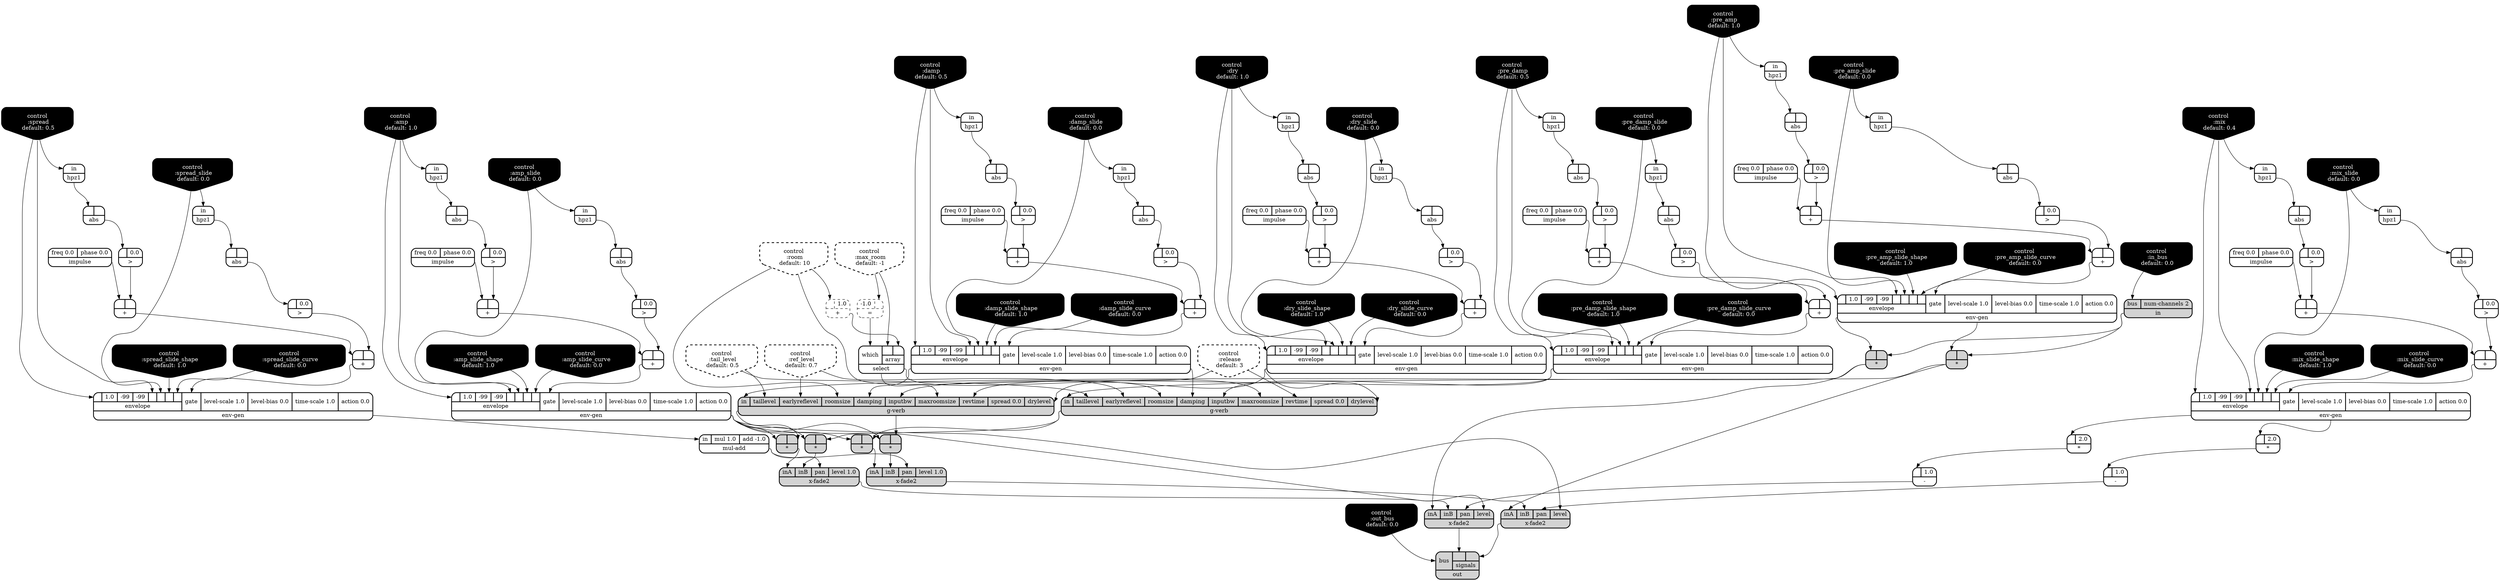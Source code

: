 digraph synthdef {
76 [label = "{{ <a> |<b> } |<__UG_NAME__>* }" style="filled, bold, rounded"  shape=record rankdir=LR];
100 [label = "{{ <a> |<b> } |<__UG_NAME__>* }" style="filled, bold, rounded"  shape=record rankdir=LR];
101 [label = "{{ <a> |<b> } |<__UG_NAME__>* }" style="filled, bold, rounded"  shape=record rankdir=LR];
103 [label = "{{ <a> |<b> } |<__UG_NAME__>* }" style="filled, bold, rounded"  shape=record rankdir=LR];
117 [label = "{{ <a> |<b> 2.0} |<__UG_NAME__>* }" style="bold, rounded" shape=record rankdir=LR];
120 [label = "{{ <a> |<b> } |<__UG_NAME__>* }" style="filled, bold, rounded"  shape=record rankdir=LR];
121 [label = "{{ <a> |<b> } |<__UG_NAME__>* }" style="filled, bold, rounded"  shape=record rankdir=LR];
123 [label = "{{ <a> |<b> 2.0} |<__UG_NAME__>* }" style="bold, rounded" shape=record rankdir=LR];
48 [label = "{{ <a> |<b> } |<__UG_NAME__>+ }" style="bold, rounded" shape=record rankdir=LR];
52 [label = "{{ <a> |<b> } |<__UG_NAME__>+ }" style="bold, rounded" shape=record rankdir=LR];
59 [label = "{{ <a> |<b> } |<__UG_NAME__>+ }" style="bold, rounded" shape=record rankdir=LR];
63 [label = "{{ <a> |<b> } |<__UG_NAME__>+ }" style="bold, rounded" shape=record rankdir=LR];
69 [label = "{{ <a> |<b> } |<__UG_NAME__>+ }" style="bold, rounded" shape=record rankdir=LR];
73 [label = "{{ <a> |<b> } |<__UG_NAME__>+ }" style="bold, rounded" shape=record rankdir=LR];
80 [label = "{{ <a> |<b> } |<__UG_NAME__>+ }" style="bold, rounded" shape=record rankdir=LR];
84 [label = "{{ <a> |<b> } |<__UG_NAME__>+ }" style="bold, rounded" shape=record rankdir=LR];
90 [label = "{{ <a> |<b> } |<__UG_NAME__>+ }" style="bold, rounded" shape=record rankdir=LR];
94 [label = "{{ <a> |<b> } |<__UG_NAME__>+ }" style="bold, rounded" shape=record rankdir=LR];
97 [label = "{{ <a> |<b> 1.0} |<__UG_NAME__>+ }" style="dashed, rounded" shape=record rankdir=LR];
104 [label = "{{ <a> |<b> } |<__UG_NAME__>+ }" style="bold, rounded" shape=record rankdir=LR];
107 [label = "{{ <a> |<b> } |<__UG_NAME__>+ }" style="bold, rounded" shape=record rankdir=LR];
112 [label = "{{ <a> |<b> } |<__UG_NAME__>+ }" style="bold, rounded" shape=record rankdir=LR];
115 [label = "{{ <a> |<b> } |<__UG_NAME__>+ }" style="bold, rounded" shape=record rankdir=LR];
118 [label = "{{ <a> |<b> 1.0} |<__UG_NAME__>- }" style="bold, rounded" shape=record rankdir=LR];
124 [label = "{{ <a> |<b> 1.0} |<__UG_NAME__>- }" style="bold, rounded" shape=record rankdir=LR];
96 [label = "{{ <a> -1.0|<b> } |<__UG_NAME__>= }" style="dashed, rounded" shape=record rankdir=LR];
40 [label = "{{ <a> |<b> 0.0} |<__UG_NAME__>\> }" style="bold, rounded" shape=record rankdir=LR];
47 [label = "{{ <a> |<b> 0.0} |<__UG_NAME__>\> }" style="bold, rounded" shape=record rankdir=LR];
51 [label = "{{ <a> |<b> 0.0} |<__UG_NAME__>\> }" style="bold, rounded" shape=record rankdir=LR];
58 [label = "{{ <a> |<b> 0.0} |<__UG_NAME__>\> }" style="bold, rounded" shape=record rankdir=LR];
62 [label = "{{ <a> |<b> 0.0} |<__UG_NAME__>\> }" style="bold, rounded" shape=record rankdir=LR];
68 [label = "{{ <a> |<b> 0.0} |<__UG_NAME__>\> }" style="bold, rounded" shape=record rankdir=LR];
72 [label = "{{ <a> |<b> 0.0} |<__UG_NAME__>\> }" style="bold, rounded" shape=record rankdir=LR];
79 [label = "{{ <a> |<b> 0.0} |<__UG_NAME__>\> }" style="bold, rounded" shape=record rankdir=LR];
83 [label = "{{ <a> |<b> 0.0} |<__UG_NAME__>\> }" style="bold, rounded" shape=record rankdir=LR];
89 [label = "{{ <a> |<b> 0.0} |<__UG_NAME__>\> }" style="bold, rounded" shape=record rankdir=LR];
93 [label = "{{ <a> |<b> 0.0} |<__UG_NAME__>\> }" style="bold, rounded" shape=record rankdir=LR];
106 [label = "{{ <a> |<b> 0.0} |<__UG_NAME__>\> }" style="bold, rounded" shape=record rankdir=LR];
111 [label = "{{ <a> |<b> 0.0} |<__UG_NAME__>\> }" style="bold, rounded" shape=record rankdir=LR];
114 [label = "{{ <a> |<b> 0.0} |<__UG_NAME__>\> }" style="bold, rounded" shape=record rankdir=LR];
39 [label = "{{ <a> |<b> } |<__UG_NAME__>abs }" style="bold, rounded" shape=record rankdir=LR];
42 [label = "{{ <a> |<b> } |<__UG_NAME__>abs }" style="bold, rounded" shape=record rankdir=LR];
46 [label = "{{ <a> |<b> } |<__UG_NAME__>abs }" style="bold, rounded" shape=record rankdir=LR];
50 [label = "{{ <a> |<b> } |<__UG_NAME__>abs }" style="bold, rounded" shape=record rankdir=LR];
57 [label = "{{ <a> |<b> } |<__UG_NAME__>abs }" style="bold, rounded" shape=record rankdir=LR];
61 [label = "{{ <a> |<b> } |<__UG_NAME__>abs }" style="bold, rounded" shape=record rankdir=LR];
67 [label = "{{ <a> |<b> } |<__UG_NAME__>abs }" style="bold, rounded" shape=record rankdir=LR];
71 [label = "{{ <a> |<b> } |<__UG_NAME__>abs }" style="bold, rounded" shape=record rankdir=LR];
78 [label = "{{ <a> |<b> } |<__UG_NAME__>abs }" style="bold, rounded" shape=record rankdir=LR];
82 [label = "{{ <a> |<b> } |<__UG_NAME__>abs }" style="bold, rounded" shape=record rankdir=LR];
88 [label = "{{ <a> |<b> } |<__UG_NAME__>abs }" style="bold, rounded" shape=record rankdir=LR];
92 [label = "{{ <a> |<b> } |<__UG_NAME__>abs }" style="bold, rounded" shape=record rankdir=LR];
105 [label = "{{ <a> |<b> } |<__UG_NAME__>abs }" style="bold, rounded" shape=record rankdir=LR];
113 [label = "{{ <a> |<b> } |<__UG_NAME__>abs }" style="bold, rounded" shape=record rankdir=LR];
0 [label = "control
 :room
 default: 10" shape=invhouse style="rounded, dashed, filled, bold" fillcolor=white fontcolor=black ]; 
1 [label = "control
 :max_room
 default: -1" shape=invhouse style="rounded, dashed, filled, bold" fillcolor=white fontcolor=black ]; 
2 [label = "control
 :release
 default: 3" shape=invhouse style="rounded, dashed, filled, bold" fillcolor=white fontcolor=black ]; 
3 [label = "control
 :ref_level
 default: 0.7" shape=invhouse style="rounded, dashed, filled, bold" fillcolor=white fontcolor=black ]; 
4 [label = "control
 :tail_level
 default: 0.5" shape=invhouse style="rounded, dashed, filled, bold" fillcolor=white fontcolor=black ]; 
5 [label = "control
 :amp
 default: 1.0" shape=invhouse style="rounded, filled, bold" fillcolor=black fontcolor=white ]; 
6 [label = "control
 :amp_slide
 default: 0.0" shape=invhouse style="rounded, filled, bold" fillcolor=black fontcolor=white ]; 
7 [label = "control
 :amp_slide_shape
 default: 1.0" shape=invhouse style="rounded, filled, bold" fillcolor=black fontcolor=white ]; 
8 [label = "control
 :amp_slide_curve
 default: 0.0" shape=invhouse style="rounded, filled, bold" fillcolor=black fontcolor=white ]; 
9 [label = "control
 :mix
 default: 0.4" shape=invhouse style="rounded, filled, bold" fillcolor=black fontcolor=white ]; 
10 [label = "control
 :mix_slide
 default: 0.0" shape=invhouse style="rounded, filled, bold" fillcolor=black fontcolor=white ]; 
11 [label = "control
 :mix_slide_shape
 default: 1.0" shape=invhouse style="rounded, filled, bold" fillcolor=black fontcolor=white ]; 
12 [label = "control
 :mix_slide_curve
 default: 0.0" shape=invhouse style="rounded, filled, bold" fillcolor=black fontcolor=white ]; 
13 [label = "control
 :pre_amp
 default: 1.0" shape=invhouse style="rounded, filled, bold" fillcolor=black fontcolor=white ]; 
14 [label = "control
 :pre_amp_slide
 default: 0.0" shape=invhouse style="rounded, filled, bold" fillcolor=black fontcolor=white ]; 
15 [label = "control
 :pre_amp_slide_shape
 default: 1.0" shape=invhouse style="rounded, filled, bold" fillcolor=black fontcolor=white ]; 
16 [label = "control
 :pre_amp_slide_curve
 default: 0.0" shape=invhouse style="rounded, filled, bold" fillcolor=black fontcolor=white ]; 
17 [label = "control
 :spread
 default: 0.5" shape=invhouse style="rounded, filled, bold" fillcolor=black fontcolor=white ]; 
18 [label = "control
 :spread_slide
 default: 0.0" shape=invhouse style="rounded, filled, bold" fillcolor=black fontcolor=white ]; 
19 [label = "control
 :spread_slide_shape
 default: 1.0" shape=invhouse style="rounded, filled, bold" fillcolor=black fontcolor=white ]; 
20 [label = "control
 :spread_slide_curve
 default: 0.0" shape=invhouse style="rounded, filled, bold" fillcolor=black fontcolor=white ]; 
21 [label = "control
 :damp
 default: 0.5" shape=invhouse style="rounded, filled, bold" fillcolor=black fontcolor=white ]; 
22 [label = "control
 :damp_slide
 default: 0.0" shape=invhouse style="rounded, filled, bold" fillcolor=black fontcolor=white ]; 
23 [label = "control
 :damp_slide_shape
 default: 1.0" shape=invhouse style="rounded, filled, bold" fillcolor=black fontcolor=white ]; 
24 [label = "control
 :damp_slide_curve
 default: 0.0" shape=invhouse style="rounded, filled, bold" fillcolor=black fontcolor=white ]; 
25 [label = "control
 :pre_damp
 default: 0.5" shape=invhouse style="rounded, filled, bold" fillcolor=black fontcolor=white ]; 
26 [label = "control
 :pre_damp_slide
 default: 0.0" shape=invhouse style="rounded, filled, bold" fillcolor=black fontcolor=white ]; 
27 [label = "control
 :pre_damp_slide_shape
 default: 1.0" shape=invhouse style="rounded, filled, bold" fillcolor=black fontcolor=white ]; 
28 [label = "control
 :pre_damp_slide_curve
 default: 0.0" shape=invhouse style="rounded, filled, bold" fillcolor=black fontcolor=white ]; 
29 [label = "control
 :dry
 default: 1.0" shape=invhouse style="rounded, filled, bold" fillcolor=black fontcolor=white ]; 
30 [label = "control
 :dry_slide
 default: 0.0" shape=invhouse style="rounded, filled, bold" fillcolor=black fontcolor=white ]; 
31 [label = "control
 :dry_slide_shape
 default: 1.0" shape=invhouse style="rounded, filled, bold" fillcolor=black fontcolor=white ]; 
32 [label = "control
 :dry_slide_curve
 default: 0.0" shape=invhouse style="rounded, filled, bold" fillcolor=black fontcolor=white ]; 
33 [label = "control
 :in_bus
 default: 0.0" shape=invhouse style="rounded, filled, bold" fillcolor=black fontcolor=white ]; 
34 [label = "control
 :out_bus
 default: 0.0" shape=invhouse style="rounded, filled, bold" fillcolor=black fontcolor=white ]; 
53 [label = "{{ {{<envelope___control___0>|1.0|-99|-99|<envelope___control___4>|<envelope___control___5>|<envelope___control___6>|<envelope___control___7>}|envelope}|<gate> gate|<level____scale> level-scale 1.0|<level____bias> level-bias 0.0|<time____scale> time-scale 1.0|<action> action 0.0} |<__UG_NAME__>env-gen }" style="bold, rounded" shape=record rankdir=LR];
64 [label = "{{ {{<envelope___control___0>|1.0|-99|-99|<envelope___control___4>|<envelope___control___5>|<envelope___control___6>|<envelope___control___7>}|envelope}|<gate> gate|<level____scale> level-scale 1.0|<level____bias> level-bias 0.0|<time____scale> time-scale 1.0|<action> action 0.0} |<__UG_NAME__>env-gen }" style="bold, rounded" shape=record rankdir=LR];
74 [label = "{{ {{<envelope___control___0>|1.0|-99|-99|<envelope___control___4>|<envelope___control___5>|<envelope___control___6>|<envelope___control___7>}|envelope}|<gate> gate|<level____scale> level-scale 1.0|<level____bias> level-bias 0.0|<time____scale> time-scale 1.0|<action> action 0.0} |<__UG_NAME__>env-gen }" style="bold, rounded" shape=record rankdir=LR];
85 [label = "{{ {{<envelope___control___0>|1.0|-99|-99|<envelope___control___4>|<envelope___control___5>|<envelope___control___6>|<envelope___control___7>}|envelope}|<gate> gate|<level____scale> level-scale 1.0|<level____bias> level-bias 0.0|<time____scale> time-scale 1.0|<action> action 0.0} |<__UG_NAME__>env-gen }" style="bold, rounded" shape=record rankdir=LR];
95 [label = "{{ {{<envelope___control___0>|1.0|-99|-99|<envelope___control___4>|<envelope___control___5>|<envelope___control___6>|<envelope___control___7>}|envelope}|<gate> gate|<level____scale> level-scale 1.0|<level____bias> level-bias 0.0|<time____scale> time-scale 1.0|<action> action 0.0} |<__UG_NAME__>env-gen }" style="bold, rounded" shape=record rankdir=LR];
108 [label = "{{ {{<envelope___control___0>|1.0|-99|-99|<envelope___control___4>|<envelope___control___5>|<envelope___control___6>|<envelope___control___7>}|envelope}|<gate> gate|<level____scale> level-scale 1.0|<level____bias> level-bias 0.0|<time____scale> time-scale 1.0|<action> action 0.0} |<__UG_NAME__>env-gen }" style="bold, rounded" shape=record rankdir=LR];
116 [label = "{{ {{<envelope___control___0>|1.0|-99|-99|<envelope___control___4>|<envelope___control___5>|<envelope___control___6>|<envelope___control___7>}|envelope}|<gate> gate|<level____scale> level-scale 1.0|<level____bias> level-bias 0.0|<time____scale> time-scale 1.0|<action> action 0.0} |<__UG_NAME__>env-gen }" style="bold, rounded" shape=record rankdir=LR];
99 [label = "{{ <in> in|<taillevel> taillevel|<earlyreflevel> earlyreflevel|<roomsize> roomsize|<damping> damping|<inputbw> inputbw|<maxroomsize> maxroomsize|<revtime> revtime|<spread> spread 0.0|<drylevel> drylevel} |<__UG_NAME__>g-verb }" style="filled, bold, rounded"  shape=record rankdir=LR];
102 [label = "{{ <in> in|<taillevel> taillevel|<earlyreflevel> earlyreflevel|<roomsize> roomsize|<damping> damping|<inputbw> inputbw|<maxroomsize> maxroomsize|<revtime> revtime|<spread> spread 0.0|<drylevel> drylevel} |<__UG_NAME__>g-verb }" style="filled, bold, rounded"  shape=record rankdir=LR];
36 [label = "{{ <in> in} |<__UG_NAME__>hpz1 }" style="bold, rounded" shape=record rankdir=LR];
37 [label = "{{ <in> in} |<__UG_NAME__>hpz1 }" style="bold, rounded" shape=record rankdir=LR];
38 [label = "{{ <in> in} |<__UG_NAME__>hpz1 }" style="bold, rounded" shape=record rankdir=LR];
41 [label = "{{ <in> in} |<__UG_NAME__>hpz1 }" style="bold, rounded" shape=record rankdir=LR];
45 [label = "{{ <in> in} |<__UG_NAME__>hpz1 }" style="bold, rounded" shape=record rankdir=LR];
49 [label = "{{ <in> in} |<__UG_NAME__>hpz1 }" style="bold, rounded" shape=record rankdir=LR];
54 [label = "{{ <in> in} |<__UG_NAME__>hpz1 }" style="bold, rounded" shape=record rankdir=LR];
56 [label = "{{ <in> in} |<__UG_NAME__>hpz1 }" style="bold, rounded" shape=record rankdir=LR];
60 [label = "{{ <in> in} |<__UG_NAME__>hpz1 }" style="bold, rounded" shape=record rankdir=LR];
66 [label = "{{ <in> in} |<__UG_NAME__>hpz1 }" style="bold, rounded" shape=record rankdir=LR];
70 [label = "{{ <in> in} |<__UG_NAME__>hpz1 }" style="bold, rounded" shape=record rankdir=LR];
81 [label = "{{ <in> in} |<__UG_NAME__>hpz1 }" style="bold, rounded" shape=record rankdir=LR];
87 [label = "{{ <in> in} |<__UG_NAME__>hpz1 }" style="bold, rounded" shape=record rankdir=LR];
91 [label = "{{ <in> in} |<__UG_NAME__>hpz1 }" style="bold, rounded" shape=record rankdir=LR];
35 [label = "{{ <freq> freq 0.0|<phase> phase 0.0} |<__UG_NAME__>impulse }" style="bold, rounded" shape=record rankdir=LR];
43 [label = "{{ <freq> freq 0.0|<phase> phase 0.0} |<__UG_NAME__>impulse }" style="bold, rounded" shape=record rankdir=LR];
44 [label = "{{ <freq> freq 0.0|<phase> phase 0.0} |<__UG_NAME__>impulse }" style="bold, rounded" shape=record rankdir=LR];
55 [label = "{{ <freq> freq 0.0|<phase> phase 0.0} |<__UG_NAME__>impulse }" style="bold, rounded" shape=record rankdir=LR];
65 [label = "{{ <freq> freq 0.0|<phase> phase 0.0} |<__UG_NAME__>impulse }" style="bold, rounded" shape=record rankdir=LR];
77 [label = "{{ <freq> freq 0.0|<phase> phase 0.0} |<__UG_NAME__>impulse }" style="bold, rounded" shape=record rankdir=LR];
86 [label = "{{ <freq> freq 0.0|<phase> phase 0.0} |<__UG_NAME__>impulse }" style="bold, rounded" shape=record rankdir=LR];
75 [label = "{{ <bus> bus|<num____channels> num-channels 2} |<__UG_NAME__>in }" style="filled, bold, rounded"  shape=record rankdir=LR];
109 [label = "{{ <in> in|<mul> mul 1.0|<add> add -1.0} |<__UG_NAME__>mul-add }" style="bold, rounded" shape=record rankdir=LR];
126 [label = "{{ <bus> bus|{{<signals___x____fade2___0>|<signals___x____fade2___1>}|signals}} |<__UG_NAME__>out }" style="filled, bold, rounded"  shape=record rankdir=LR];
98 [label = "{{ <which> which|{{<array___control___0>|<array___binary____op____u____gen___1>}|array}} |<__UG_NAME__>select }" style="bold, rounded" shape=record rankdir=LR];
110 [label = "{{ <ina> inA|<inb> inB|<pan> pan|<level> level 1.0} |<__UG_NAME__>x-fade2 }" style="filled, bold, rounded"  shape=record rankdir=LR];
119 [label = "{{ <ina> inA|<inb> inB|<pan> pan|<level> level} |<__UG_NAME__>x-fade2 }" style="filled, bold, rounded"  shape=record rankdir=LR];
122 [label = "{{ <ina> inA|<inb> inB|<pan> pan|<level> level 1.0} |<__UG_NAME__>x-fade2 }" style="filled, bold, rounded"  shape=record rankdir=LR];
125 [label = "{{ <ina> inA|<inb> inB|<pan> pan|<level> level} |<__UG_NAME__>x-fade2 }" style="filled, bold, rounded"  shape=record rankdir=LR];

75:__UG_NAME__ -> 76:b ;
74:__UG_NAME__ -> 76:a ;
99:__UG_NAME__ -> 100:b ;
85:__UG_NAME__ -> 100:a ;
75:__UG_NAME__ -> 101:b ;
74:__UG_NAME__ -> 101:a ;
102:__UG_NAME__ -> 103:b ;
85:__UG_NAME__ -> 103:a ;
116:__UG_NAME__ -> 117:a ;
102:__UG_NAME__ -> 120:b ;
85:__UG_NAME__ -> 120:a ;
99:__UG_NAME__ -> 121:b ;
85:__UG_NAME__ -> 121:a ;
116:__UG_NAME__ -> 123:a ;
47:__UG_NAME__ -> 48:b ;
44:__UG_NAME__ -> 48:a ;
51:__UG_NAME__ -> 52:b ;
48:__UG_NAME__ -> 52:a ;
58:__UG_NAME__ -> 59:b ;
55:__UG_NAME__ -> 59:a ;
62:__UG_NAME__ -> 63:b ;
59:__UG_NAME__ -> 63:a ;
68:__UG_NAME__ -> 69:b ;
65:__UG_NAME__ -> 69:a ;
72:__UG_NAME__ -> 73:b ;
69:__UG_NAME__ -> 73:a ;
79:__UG_NAME__ -> 80:b ;
77:__UG_NAME__ -> 80:a ;
83:__UG_NAME__ -> 84:b ;
80:__UG_NAME__ -> 84:a ;
89:__UG_NAME__ -> 90:b ;
86:__UG_NAME__ -> 90:a ;
93:__UG_NAME__ -> 94:b ;
90:__UG_NAME__ -> 94:a ;
0:__UG_NAME__ -> 97:a ;
40:__UG_NAME__ -> 104:b ;
35:__UG_NAME__ -> 104:a ;
106:__UG_NAME__ -> 107:b ;
104:__UG_NAME__ -> 107:a ;
111:__UG_NAME__ -> 112:b ;
43:__UG_NAME__ -> 112:a ;
114:__UG_NAME__ -> 115:b ;
112:__UG_NAME__ -> 115:a ;
117:__UG_NAME__ -> 118:a ;
123:__UG_NAME__ -> 124:a ;
1:__UG_NAME__ -> 96:b ;
39:__UG_NAME__ -> 40:a ;
46:__UG_NAME__ -> 47:a ;
50:__UG_NAME__ -> 51:a ;
57:__UG_NAME__ -> 58:a ;
61:__UG_NAME__ -> 62:a ;
67:__UG_NAME__ -> 68:a ;
71:__UG_NAME__ -> 72:a ;
78:__UG_NAME__ -> 79:a ;
82:__UG_NAME__ -> 83:a ;
88:__UG_NAME__ -> 89:a ;
92:__UG_NAME__ -> 93:a ;
105:__UG_NAME__ -> 106:a ;
42:__UG_NAME__ -> 111:a ;
113:__UG_NAME__ -> 114:a ;
38:__UG_NAME__ -> 39:a ;
41:__UG_NAME__ -> 42:a ;
45:__UG_NAME__ -> 46:a ;
49:__UG_NAME__ -> 50:a ;
56:__UG_NAME__ -> 57:a ;
60:__UG_NAME__ -> 61:a ;
66:__UG_NAME__ -> 67:a ;
70:__UG_NAME__ -> 71:a ;
54:__UG_NAME__ -> 78:a ;
81:__UG_NAME__ -> 82:a ;
87:__UG_NAME__ -> 88:a ;
91:__UG_NAME__ -> 92:a ;
36:__UG_NAME__ -> 105:a ;
37:__UG_NAME__ -> 113:a ;
52:__UG_NAME__ -> 53:gate ;
21:__UG_NAME__ -> 53:envelope___control___0 ;
21:__UG_NAME__ -> 53:envelope___control___4 ;
22:__UG_NAME__ -> 53:envelope___control___5 ;
23:__UG_NAME__ -> 53:envelope___control___6 ;
24:__UG_NAME__ -> 53:envelope___control___7 ;
63:__UG_NAME__ -> 64:gate ;
29:__UG_NAME__ -> 64:envelope___control___0 ;
29:__UG_NAME__ -> 64:envelope___control___4 ;
30:__UG_NAME__ -> 64:envelope___control___5 ;
31:__UG_NAME__ -> 64:envelope___control___6 ;
32:__UG_NAME__ -> 64:envelope___control___7 ;
73:__UG_NAME__ -> 74:gate ;
13:__UG_NAME__ -> 74:envelope___control___0 ;
13:__UG_NAME__ -> 74:envelope___control___4 ;
14:__UG_NAME__ -> 74:envelope___control___5 ;
15:__UG_NAME__ -> 74:envelope___control___6 ;
16:__UG_NAME__ -> 74:envelope___control___7 ;
84:__UG_NAME__ -> 85:gate ;
5:__UG_NAME__ -> 85:envelope___control___0 ;
5:__UG_NAME__ -> 85:envelope___control___4 ;
6:__UG_NAME__ -> 85:envelope___control___5 ;
7:__UG_NAME__ -> 85:envelope___control___6 ;
8:__UG_NAME__ -> 85:envelope___control___7 ;
94:__UG_NAME__ -> 95:gate ;
25:__UG_NAME__ -> 95:envelope___control___0 ;
25:__UG_NAME__ -> 95:envelope___control___4 ;
26:__UG_NAME__ -> 95:envelope___control___5 ;
27:__UG_NAME__ -> 95:envelope___control___6 ;
28:__UG_NAME__ -> 95:envelope___control___7 ;
107:__UG_NAME__ -> 108:gate ;
17:__UG_NAME__ -> 108:envelope___control___0 ;
17:__UG_NAME__ -> 108:envelope___control___4 ;
18:__UG_NAME__ -> 108:envelope___control___5 ;
19:__UG_NAME__ -> 108:envelope___control___6 ;
20:__UG_NAME__ -> 108:envelope___control___7 ;
115:__UG_NAME__ -> 116:gate ;
9:__UG_NAME__ -> 116:envelope___control___0 ;
9:__UG_NAME__ -> 116:envelope___control___4 ;
10:__UG_NAME__ -> 116:envelope___control___5 ;
11:__UG_NAME__ -> 116:envelope___control___6 ;
12:__UG_NAME__ -> 116:envelope___control___7 ;
64:__UG_NAME__ -> 99:drylevel ;
2:__UG_NAME__ -> 99:revtime ;
98:__UG_NAME__ -> 99:maxroomsize ;
95:__UG_NAME__ -> 99:inputbw ;
53:__UG_NAME__ -> 99:damping ;
0:__UG_NAME__ -> 99:roomsize ;
3:__UG_NAME__ -> 99:earlyreflevel ;
4:__UG_NAME__ -> 99:taillevel ;
76:__UG_NAME__ -> 99:in ;
64:__UG_NAME__ -> 102:drylevel ;
2:__UG_NAME__ -> 102:revtime ;
98:__UG_NAME__ -> 102:maxroomsize ;
95:__UG_NAME__ -> 102:inputbw ;
53:__UG_NAME__ -> 102:damping ;
0:__UG_NAME__ -> 102:roomsize ;
3:__UG_NAME__ -> 102:earlyreflevel ;
4:__UG_NAME__ -> 102:taillevel ;
101:__UG_NAME__ -> 102:in ;
18:__UG_NAME__ -> 36:in ;
10:__UG_NAME__ -> 37:in ;
17:__UG_NAME__ -> 38:in ;
9:__UG_NAME__ -> 41:in ;
21:__UG_NAME__ -> 45:in ;
22:__UG_NAME__ -> 49:in ;
5:__UG_NAME__ -> 54:in ;
29:__UG_NAME__ -> 56:in ;
30:__UG_NAME__ -> 60:in ;
13:__UG_NAME__ -> 66:in ;
14:__UG_NAME__ -> 70:in ;
6:__UG_NAME__ -> 81:in ;
25:__UG_NAME__ -> 87:in ;
26:__UG_NAME__ -> 91:in ;
33:__UG_NAME__ -> 75:bus ;
108:__UG_NAME__ -> 109:in ;
119:__UG_NAME__ -> 126:signals___x____fade2___0 ;
125:__UG_NAME__ -> 126:signals___x____fade2___1 ;
34:__UG_NAME__ -> 126:bus ;
1:__UG_NAME__ -> 98:array___control___0 ;
97:__UG_NAME__ -> 98:array___binary____op____u____gen___1 ;
96:__UG_NAME__ -> 98:which ;
109:__UG_NAME__ -> 110:pan ;
103:__UG_NAME__ -> 110:inb ;
100:__UG_NAME__ -> 110:ina ;
85:__UG_NAME__ -> 119:level ;
118:__UG_NAME__ -> 119:pan ;
110:__UG_NAME__ -> 119:inb ;
76:__UG_NAME__ -> 119:ina ;
109:__UG_NAME__ -> 122:pan ;
121:__UG_NAME__ -> 122:inb ;
120:__UG_NAME__ -> 122:ina ;
85:__UG_NAME__ -> 125:level ;
124:__UG_NAME__ -> 125:pan ;
122:__UG_NAME__ -> 125:inb ;
101:__UG_NAME__ -> 125:ina ;

}